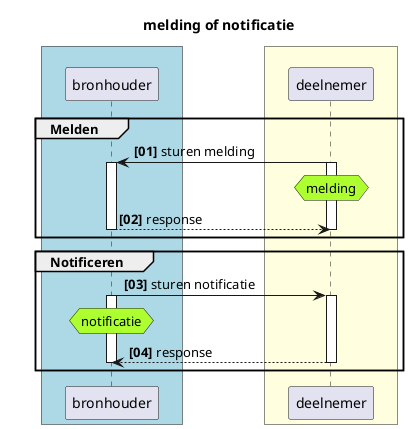 @startuml rfc0018-01-melding_notificatie
title melding of notificatie
skinparam handwritten false
skinparam participantpadding 20
skinparam boxpadding 40
autonumber "<b>[00]"
box  #lightblue
participant "bronhouder" as bs
end box

box  #lightyellow
participant "deelnemer" as dbs
end box

Group Melden
    dbs -> bs: sturen melding
    hnote over dbs #GreenYellow :melding
    activate bs
    activate dbs
    return response
    deactivate dbs
end

Group Notificeren
    bs -> dbs : sturen notificatie
    hnote over bs #GreenYellow :notificatie 
    activate bs
    activate dbs
    return response
    deactivate bs
end
@enduml